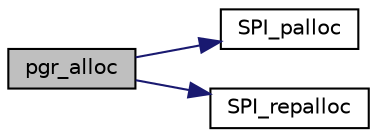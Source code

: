 digraph "pgr_alloc"
{
  edge [fontname="Helvetica",fontsize="10",labelfontname="Helvetica",labelfontsize="10"];
  node [fontname="Helvetica",fontsize="10",shape=record];
  rankdir="LR";
  Node0 [label="pgr_alloc",height=0.2,width=0.4,color="black", fillcolor="grey75", style="filled", fontcolor="black"];
  Node0 -> Node1 [color="midnightblue",fontsize="10",style="solid",fontname="Helvetica"];
  Node1 [label="SPI_palloc",height=0.2,width=0.4,color="black", fillcolor="white", style="filled",URL="$pgr__alloc_8hpp.html#aa6009136138d7ad11ab4d5b676f80f41"];
  Node0 -> Node2 [color="midnightblue",fontsize="10",style="solid",fontname="Helvetica"];
  Node2 [label="SPI_repalloc",height=0.2,width=0.4,color="black", fillcolor="white", style="filled",URL="$pgr__alloc_8hpp.html#a2199874572e93f5e2b1b32cbd5dde67d"];
}
